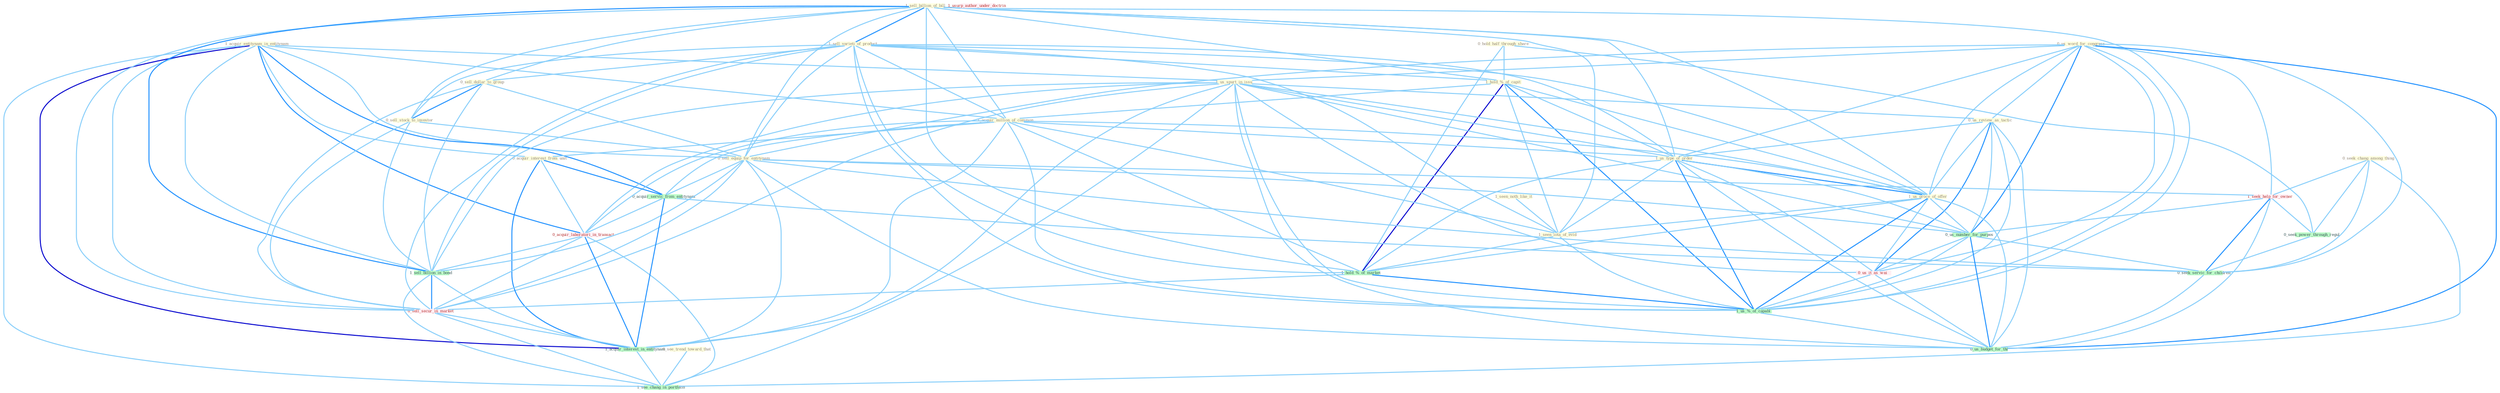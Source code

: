 Graph G{ 
    node
    [shape=polygon,style=filled,width=.5,height=.06,color="#BDFCC9",fixedsize=true,fontsize=4,
    fontcolor="#2f4f4f"];
    {node
    [color="#ffffe0", fontcolor="#8b7d6b"] "1_acquir_entitynam_in_entitynam " "1_sell_billion_of_bill " "0_us_word_for_congress " "0_hold_half_through_share " "1_sell_varieti_of_product " "1_hold_%_of_capit " "0_sell_dollar_to_group " "1_acquir_million_of_common " "1_us_spurt_in_issu " "0_sell_stock_to_investor " "0_us_review_as_tactic " "0_acquir_interest_from_unit " "1_seen_noth_like_it " "1_us_type_of_order " "0_seek_chang_among_thing " "0_see_trend_toward_that " "1_us_proce_of_offer " "1_seen_iota_of_evid " "0_sell_equip_for_entitynam "}
{node [color="#fff0f5", fontcolor="#b22222"] "1_seek_help_for_owner " "0_acquir_laboratori_in_transact " "0_us_it_as_wai " "1_usurp_author_under_doctrin " "0_sell_secur_in_market "}
edge [color="#B0E2FF"];

	"1_acquir_entitynam_in_entitynam " -- "1_acquir_million_of_common " [w="1", color="#87cefa" ];
	"1_acquir_entitynam_in_entitynam " -- "1_us_spurt_in_issu " [w="1", color="#87cefa" ];
	"1_acquir_entitynam_in_entitynam " -- "0_acquir_interest_from_unit " [w="1", color="#87cefa" ];
	"1_acquir_entitynam_in_entitynam " -- "0_sell_equip_for_entitynam " [w="1", color="#87cefa" ];
	"1_acquir_entitynam_in_entitynam " -- "0_acquir_servic_from_entitynam " [w="2", color="#1e90ff" , len=0.8];
	"1_acquir_entitynam_in_entitynam " -- "0_acquir_laboratori_in_transact " [w="2", color="#1e90ff" , len=0.8];
	"1_acquir_entitynam_in_entitynam " -- "1_sell_billion_in_bond " [w="1", color="#87cefa" ];
	"1_acquir_entitynam_in_entitynam " -- "0_sell_secur_in_market " [w="1", color="#87cefa" ];
	"1_acquir_entitynam_in_entitynam " -- "1_acquir_interest_in_entitynam " [w="3", color="#0000cd" , len=0.6];
	"1_acquir_entitynam_in_entitynam " -- "1_see_chang_in_portfolio " [w="1", color="#87cefa" ];
	"1_sell_billion_of_bill " -- "1_sell_varieti_of_product " [w="2", color="#1e90ff" , len=0.8];
	"1_sell_billion_of_bill " -- "1_hold_%_of_capit " [w="1", color="#87cefa" ];
	"1_sell_billion_of_bill " -- "0_sell_dollar_to_group " [w="1", color="#87cefa" ];
	"1_sell_billion_of_bill " -- "1_acquir_million_of_common " [w="1", color="#87cefa" ];
	"1_sell_billion_of_bill " -- "0_sell_stock_to_investor " [w="1", color="#87cefa" ];
	"1_sell_billion_of_bill " -- "1_us_type_of_order " [w="1", color="#87cefa" ];
	"1_sell_billion_of_bill " -- "1_us_proce_of_offer " [w="1", color="#87cefa" ];
	"1_sell_billion_of_bill " -- "1_seen_iota_of_evid " [w="1", color="#87cefa" ];
	"1_sell_billion_of_bill " -- "0_sell_equip_for_entitynam " [w="1", color="#87cefa" ];
	"1_sell_billion_of_bill " -- "1_hold_%_of_market " [w="1", color="#87cefa" ];
	"1_sell_billion_of_bill " -- "1_sell_billion_in_bond " [w="2", color="#1e90ff" , len=0.8];
	"1_sell_billion_of_bill " -- "1_us_%_of_capabl " [w="1", color="#87cefa" ];
	"1_sell_billion_of_bill " -- "0_sell_secur_in_market " [w="1", color="#87cefa" ];
	"0_us_word_for_congress " -- "1_us_spurt_in_issu " [w="1", color="#87cefa" ];
	"0_us_word_for_congress " -- "0_us_review_as_tactic " [w="1", color="#87cefa" ];
	"0_us_word_for_congress " -- "1_us_type_of_order " [w="1", color="#87cefa" ];
	"0_us_word_for_congress " -- "1_us_proce_of_offer " [w="1", color="#87cefa" ];
	"0_us_word_for_congress " -- "0_sell_equip_for_entitynam " [w="1", color="#87cefa" ];
	"0_us_word_for_congress " -- "1_seek_help_for_owner " [w="1", color="#87cefa" ];
	"0_us_word_for_congress " -- "0_us_number_for_purpos " [w="2", color="#1e90ff" , len=0.8];
	"0_us_word_for_congress " -- "0_us_it_as_wai " [w="1", color="#87cefa" ];
	"0_us_word_for_congress " -- "1_us_%_of_capabl " [w="1", color="#87cefa" ];
	"0_us_word_for_congress " -- "0_seek_servic_for_children " [w="1", color="#87cefa" ];
	"0_us_word_for_congress " -- "0_us_budget_for_thi " [w="2", color="#1e90ff" , len=0.8];
	"0_hold_half_through_share " -- "1_hold_%_of_capit " [w="1", color="#87cefa" ];
	"0_hold_half_through_share " -- "1_hold_%_of_market " [w="1", color="#87cefa" ];
	"0_hold_half_through_share " -- "0_seek_power_through_regul " [w="1", color="#87cefa" ];
	"1_sell_varieti_of_product " -- "1_hold_%_of_capit " [w="1", color="#87cefa" ];
	"1_sell_varieti_of_product " -- "0_sell_dollar_to_group " [w="1", color="#87cefa" ];
	"1_sell_varieti_of_product " -- "1_acquir_million_of_common " [w="1", color="#87cefa" ];
	"1_sell_varieti_of_product " -- "0_sell_stock_to_investor " [w="1", color="#87cefa" ];
	"1_sell_varieti_of_product " -- "1_us_type_of_order " [w="1", color="#87cefa" ];
	"1_sell_varieti_of_product " -- "1_us_proce_of_offer " [w="1", color="#87cefa" ];
	"1_sell_varieti_of_product " -- "1_seen_iota_of_evid " [w="1", color="#87cefa" ];
	"1_sell_varieti_of_product " -- "0_sell_equip_for_entitynam " [w="1", color="#87cefa" ];
	"1_sell_varieti_of_product " -- "1_hold_%_of_market " [w="1", color="#87cefa" ];
	"1_sell_varieti_of_product " -- "1_sell_billion_in_bond " [w="1", color="#87cefa" ];
	"1_sell_varieti_of_product " -- "1_us_%_of_capabl " [w="1", color="#87cefa" ];
	"1_sell_varieti_of_product " -- "0_sell_secur_in_market " [w="1", color="#87cefa" ];
	"1_hold_%_of_capit " -- "1_acquir_million_of_common " [w="1", color="#87cefa" ];
	"1_hold_%_of_capit " -- "1_us_type_of_order " [w="1", color="#87cefa" ];
	"1_hold_%_of_capit " -- "1_us_proce_of_offer " [w="1", color="#87cefa" ];
	"1_hold_%_of_capit " -- "1_seen_iota_of_evid " [w="1", color="#87cefa" ];
	"1_hold_%_of_capit " -- "1_hold_%_of_market " [w="3", color="#0000cd" , len=0.6];
	"1_hold_%_of_capit " -- "1_us_%_of_capabl " [w="2", color="#1e90ff" , len=0.8];
	"0_sell_dollar_to_group " -- "0_sell_stock_to_investor " [w="2", color="#1e90ff" , len=0.8];
	"0_sell_dollar_to_group " -- "0_sell_equip_for_entitynam " [w="1", color="#87cefa" ];
	"0_sell_dollar_to_group " -- "1_sell_billion_in_bond " [w="1", color="#87cefa" ];
	"0_sell_dollar_to_group " -- "0_sell_secur_in_market " [w="1", color="#87cefa" ];
	"1_acquir_million_of_common " -- "0_acquir_interest_from_unit " [w="1", color="#87cefa" ];
	"1_acquir_million_of_common " -- "1_us_type_of_order " [w="1", color="#87cefa" ];
	"1_acquir_million_of_common " -- "1_us_proce_of_offer " [w="1", color="#87cefa" ];
	"1_acquir_million_of_common " -- "1_seen_iota_of_evid " [w="1", color="#87cefa" ];
	"1_acquir_million_of_common " -- "0_acquir_servic_from_entitynam " [w="1", color="#87cefa" ];
	"1_acquir_million_of_common " -- "1_hold_%_of_market " [w="1", color="#87cefa" ];
	"1_acquir_million_of_common " -- "0_acquir_laboratori_in_transact " [w="1", color="#87cefa" ];
	"1_acquir_million_of_common " -- "1_us_%_of_capabl " [w="1", color="#87cefa" ];
	"1_acquir_million_of_common " -- "1_acquir_interest_in_entitynam " [w="1", color="#87cefa" ];
	"1_us_spurt_in_issu " -- "0_us_review_as_tactic " [w="1", color="#87cefa" ];
	"1_us_spurt_in_issu " -- "1_us_type_of_order " [w="1", color="#87cefa" ];
	"1_us_spurt_in_issu " -- "1_us_proce_of_offer " [w="1", color="#87cefa" ];
	"1_us_spurt_in_issu " -- "0_us_number_for_purpos " [w="1", color="#87cefa" ];
	"1_us_spurt_in_issu " -- "0_acquir_laboratori_in_transact " [w="1", color="#87cefa" ];
	"1_us_spurt_in_issu " -- "1_sell_billion_in_bond " [w="1", color="#87cefa" ];
	"1_us_spurt_in_issu " -- "0_us_it_as_wai " [w="1", color="#87cefa" ];
	"1_us_spurt_in_issu " -- "1_us_%_of_capabl " [w="1", color="#87cefa" ];
	"1_us_spurt_in_issu " -- "0_sell_secur_in_market " [w="1", color="#87cefa" ];
	"1_us_spurt_in_issu " -- "1_acquir_interest_in_entitynam " [w="1", color="#87cefa" ];
	"1_us_spurt_in_issu " -- "1_see_chang_in_portfolio " [w="1", color="#87cefa" ];
	"1_us_spurt_in_issu " -- "0_us_budget_for_thi " [w="1", color="#87cefa" ];
	"0_sell_stock_to_investor " -- "0_sell_equip_for_entitynam " [w="1", color="#87cefa" ];
	"0_sell_stock_to_investor " -- "1_sell_billion_in_bond " [w="1", color="#87cefa" ];
	"0_sell_stock_to_investor " -- "0_sell_secur_in_market " [w="1", color="#87cefa" ];
	"0_us_review_as_tactic " -- "1_us_type_of_order " [w="1", color="#87cefa" ];
	"0_us_review_as_tactic " -- "1_us_proce_of_offer " [w="1", color="#87cefa" ];
	"0_us_review_as_tactic " -- "0_us_number_for_purpos " [w="1", color="#87cefa" ];
	"0_us_review_as_tactic " -- "0_us_it_as_wai " [w="2", color="#1e90ff" , len=0.8];
	"0_us_review_as_tactic " -- "1_us_%_of_capabl " [w="1", color="#87cefa" ];
	"0_us_review_as_tactic " -- "0_us_budget_for_thi " [w="1", color="#87cefa" ];
	"0_acquir_interest_from_unit " -- "0_acquir_servic_from_entitynam " [w="2", color="#1e90ff" , len=0.8];
	"0_acquir_interest_from_unit " -- "0_acquir_laboratori_in_transact " [w="1", color="#87cefa" ];
	"0_acquir_interest_from_unit " -- "1_acquir_interest_in_entitynam " [w="2", color="#1e90ff" , len=0.8];
	"1_seen_noth_like_it " -- "1_seen_iota_of_evid " [w="1", color="#87cefa" ];
	"1_us_type_of_order " -- "1_us_proce_of_offer " [w="2", color="#1e90ff" , len=0.8];
	"1_us_type_of_order " -- "1_seen_iota_of_evid " [w="1", color="#87cefa" ];
	"1_us_type_of_order " -- "1_hold_%_of_market " [w="1", color="#87cefa" ];
	"1_us_type_of_order " -- "0_us_number_for_purpos " [w="1", color="#87cefa" ];
	"1_us_type_of_order " -- "0_us_it_as_wai " [w="1", color="#87cefa" ];
	"1_us_type_of_order " -- "1_us_%_of_capabl " [w="2", color="#1e90ff" , len=0.8];
	"1_us_type_of_order " -- "0_us_budget_for_thi " [w="1", color="#87cefa" ];
	"0_seek_chang_among_thing " -- "1_seek_help_for_owner " [w="1", color="#87cefa" ];
	"0_seek_chang_among_thing " -- "0_seek_power_through_regul " [w="1", color="#87cefa" ];
	"0_seek_chang_among_thing " -- "0_seek_servic_for_children " [w="1", color="#87cefa" ];
	"0_seek_chang_among_thing " -- "1_see_chang_in_portfolio " [w="1", color="#87cefa" ];
	"0_see_trend_toward_that " -- "1_see_chang_in_portfolio " [w="1", color="#87cefa" ];
	"1_us_proce_of_offer " -- "1_seen_iota_of_evid " [w="1", color="#87cefa" ];
	"1_us_proce_of_offer " -- "1_hold_%_of_market " [w="1", color="#87cefa" ];
	"1_us_proce_of_offer " -- "0_us_number_for_purpos " [w="1", color="#87cefa" ];
	"1_us_proce_of_offer " -- "0_us_it_as_wai " [w="1", color="#87cefa" ];
	"1_us_proce_of_offer " -- "1_us_%_of_capabl " [w="2", color="#1e90ff" , len=0.8];
	"1_us_proce_of_offer " -- "0_us_budget_for_thi " [w="1", color="#87cefa" ];
	"1_seen_iota_of_evid " -- "1_hold_%_of_market " [w="1", color="#87cefa" ];
	"1_seen_iota_of_evid " -- "1_us_%_of_capabl " [w="1", color="#87cefa" ];
	"0_sell_equip_for_entitynam " -- "1_seek_help_for_owner " [w="1", color="#87cefa" ];
	"0_sell_equip_for_entitynam " -- "0_acquir_servic_from_entitynam " [w="1", color="#87cefa" ];
	"0_sell_equip_for_entitynam " -- "0_us_number_for_purpos " [w="1", color="#87cefa" ];
	"0_sell_equip_for_entitynam " -- "1_sell_billion_in_bond " [w="1", color="#87cefa" ];
	"0_sell_equip_for_entitynam " -- "0_sell_secur_in_market " [w="1", color="#87cefa" ];
	"0_sell_equip_for_entitynam " -- "1_acquir_interest_in_entitynam " [w="1", color="#87cefa" ];
	"0_sell_equip_for_entitynam " -- "0_seek_servic_for_children " [w="1", color="#87cefa" ];
	"0_sell_equip_for_entitynam " -- "0_us_budget_for_thi " [w="1", color="#87cefa" ];
	"1_seek_help_for_owner " -- "0_seek_power_through_regul " [w="1", color="#87cefa" ];
	"1_seek_help_for_owner " -- "0_us_number_for_purpos " [w="1", color="#87cefa" ];
	"1_seek_help_for_owner " -- "0_seek_servic_for_children " [w="2", color="#1e90ff" , len=0.8];
	"1_seek_help_for_owner " -- "0_us_budget_for_thi " [w="1", color="#87cefa" ];
	"0_acquir_servic_from_entitynam " -- "0_acquir_laboratori_in_transact " [w="1", color="#87cefa" ];
	"0_acquir_servic_from_entitynam " -- "1_acquir_interest_in_entitynam " [w="2", color="#1e90ff" , len=0.8];
	"0_acquir_servic_from_entitynam " -- "0_seek_servic_for_children " [w="1", color="#87cefa" ];
	"1_hold_%_of_market " -- "1_us_%_of_capabl " [w="2", color="#1e90ff" , len=0.8];
	"1_hold_%_of_market " -- "0_sell_secur_in_market " [w="1", color="#87cefa" ];
	"0_seek_power_through_regul " -- "0_seek_servic_for_children " [w="1", color="#87cefa" ];
	"0_us_number_for_purpos " -- "0_us_it_as_wai " [w="1", color="#87cefa" ];
	"0_us_number_for_purpos " -- "1_us_%_of_capabl " [w="1", color="#87cefa" ];
	"0_us_number_for_purpos " -- "0_seek_servic_for_children " [w="1", color="#87cefa" ];
	"0_us_number_for_purpos " -- "0_us_budget_for_thi " [w="2", color="#1e90ff" , len=0.8];
	"0_acquir_laboratori_in_transact " -- "1_sell_billion_in_bond " [w="1", color="#87cefa" ];
	"0_acquir_laboratori_in_transact " -- "0_sell_secur_in_market " [w="1", color="#87cefa" ];
	"0_acquir_laboratori_in_transact " -- "1_acquir_interest_in_entitynam " [w="2", color="#1e90ff" , len=0.8];
	"0_acquir_laboratori_in_transact " -- "1_see_chang_in_portfolio " [w="1", color="#87cefa" ];
	"1_sell_billion_in_bond " -- "0_sell_secur_in_market " [w="2", color="#1e90ff" , len=0.8];
	"1_sell_billion_in_bond " -- "1_acquir_interest_in_entitynam " [w="1", color="#87cefa" ];
	"1_sell_billion_in_bond " -- "1_see_chang_in_portfolio " [w="1", color="#87cefa" ];
	"0_us_it_as_wai " -- "1_us_%_of_capabl " [w="1", color="#87cefa" ];
	"0_us_it_as_wai " -- "0_us_budget_for_thi " [w="1", color="#87cefa" ];
	"1_us_%_of_capabl " -- "0_us_budget_for_thi " [w="1", color="#87cefa" ];
	"0_sell_secur_in_market " -- "1_acquir_interest_in_entitynam " [w="1", color="#87cefa" ];
	"0_sell_secur_in_market " -- "1_see_chang_in_portfolio " [w="1", color="#87cefa" ];
	"1_acquir_interest_in_entitynam " -- "1_see_chang_in_portfolio " [w="1", color="#87cefa" ];
	"0_seek_servic_for_children " -- "0_us_budget_for_thi " [w="1", color="#87cefa" ];
}